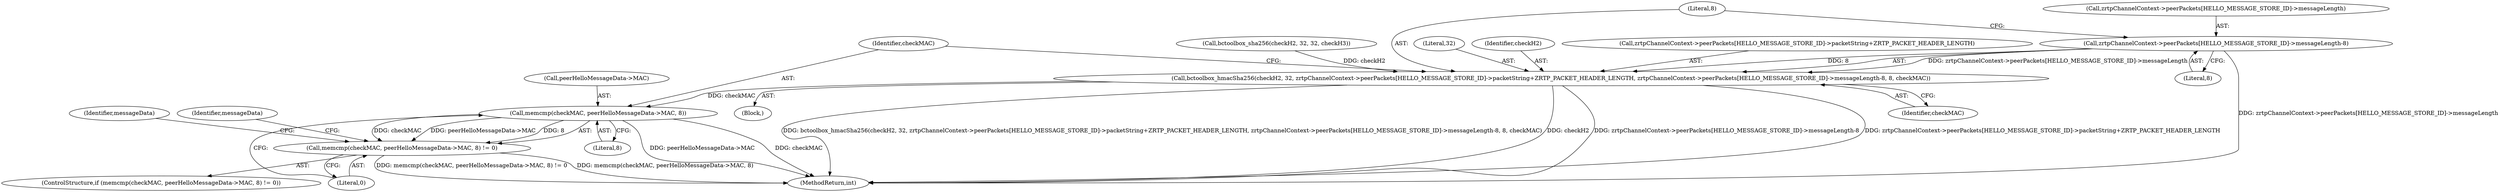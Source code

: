 digraph "0_bzrtp_bbb1e6e2f467ee4bd7b9a8c800e4f07343d7d99b@array" {
"1001635" [label="(Call,zrtpChannelContext->peerPackets[HELLO_MESSAGE_STORE_ID]->messageLength-8)"];
"1001623" [label="(Call,bctoolbox_hmacSha256(checkH2, 32, zrtpChannelContext->peerPackets[HELLO_MESSAGE_STORE_ID]->packetString+ZRTP_PACKET_HEADER_LENGTH, zrtpChannelContext->peerPackets[HELLO_MESSAGE_STORE_ID]->messageLength-8, 8, checkMAC))"];
"1001648" [label="(Call,memcmp(checkMAC, peerHelloMessageData->MAC, 8))"];
"1001647" [label="(Call,memcmp(checkMAC, peerHelloMessageData->MAC, 8) != 0)"];
"1001643" [label="(Literal,8)"];
"1001604" [label="(Call,bctoolbox_sha256(checkH2, 32, 32, checkH3))"];
"1001751" [label="(Identifier,messageData)"];
"1001635" [label="(Call,zrtpChannelContext->peerPackets[HELLO_MESSAGE_STORE_ID]->messageLength-8)"];
"1001623" [label="(Call,bctoolbox_hmacSha256(checkH2, 32, zrtpChannelContext->peerPackets[HELLO_MESSAGE_STORE_ID]->packetString+ZRTP_PACKET_HEADER_LENGTH, zrtpChannelContext->peerPackets[HELLO_MESSAGE_STORE_ID]->messageLength-8, 8, checkMAC))"];
"1001654" [label="(Literal,0)"];
"1001645" [label="(Identifier,checkMAC)"];
"1001644" [label="(Literal,8)"];
"1001625" [label="(Literal,32)"];
"1001648" [label="(Call,memcmp(checkMAC, peerHelloMessageData->MAC, 8))"];
"1001653" [label="(Literal,8)"];
"1001570" [label="(Block,)"];
"1001650" [label="(Call,peerHelloMessageData->MAC)"];
"1001624" [label="(Identifier,checkH2)"];
"1001646" [label="(ControlStructure,if (memcmp(checkMAC, peerHelloMessageData->MAC, 8) != 0))"];
"1001649" [label="(Identifier,checkMAC)"];
"1001647" [label="(Call,memcmp(checkMAC, peerHelloMessageData->MAC, 8) != 0)"];
"1001636" [label="(Call,zrtpChannelContext->peerPackets[HELLO_MESSAGE_STORE_ID]->messageLength)"];
"1001657" [label="(Identifier,messageData)"];
"1001966" [label="(MethodReturn,int)"];
"1001626" [label="(Call,zrtpChannelContext->peerPackets[HELLO_MESSAGE_STORE_ID]->packetString+ZRTP_PACKET_HEADER_LENGTH)"];
"1001635" -> "1001623"  [label="AST: "];
"1001635" -> "1001643"  [label="CFG: "];
"1001636" -> "1001635"  [label="AST: "];
"1001643" -> "1001635"  [label="AST: "];
"1001644" -> "1001635"  [label="CFG: "];
"1001635" -> "1001966"  [label="DDG: zrtpChannelContext->peerPackets[HELLO_MESSAGE_STORE_ID]->messageLength"];
"1001635" -> "1001623"  [label="DDG: zrtpChannelContext->peerPackets[HELLO_MESSAGE_STORE_ID]->messageLength"];
"1001635" -> "1001623"  [label="DDG: 8"];
"1001623" -> "1001570"  [label="AST: "];
"1001623" -> "1001645"  [label="CFG: "];
"1001624" -> "1001623"  [label="AST: "];
"1001625" -> "1001623"  [label="AST: "];
"1001626" -> "1001623"  [label="AST: "];
"1001644" -> "1001623"  [label="AST: "];
"1001645" -> "1001623"  [label="AST: "];
"1001649" -> "1001623"  [label="CFG: "];
"1001623" -> "1001966"  [label="DDG: bctoolbox_hmacSha256(checkH2, 32, zrtpChannelContext->peerPackets[HELLO_MESSAGE_STORE_ID]->packetString+ZRTP_PACKET_HEADER_LENGTH, zrtpChannelContext->peerPackets[HELLO_MESSAGE_STORE_ID]->messageLength-8, 8, checkMAC)"];
"1001623" -> "1001966"  [label="DDG: checkH2"];
"1001623" -> "1001966"  [label="DDG: zrtpChannelContext->peerPackets[HELLO_MESSAGE_STORE_ID]->messageLength-8"];
"1001623" -> "1001966"  [label="DDG: zrtpChannelContext->peerPackets[HELLO_MESSAGE_STORE_ID]->packetString+ZRTP_PACKET_HEADER_LENGTH"];
"1001604" -> "1001623"  [label="DDG: checkH2"];
"1001623" -> "1001648"  [label="DDG: checkMAC"];
"1001648" -> "1001647"  [label="AST: "];
"1001648" -> "1001653"  [label="CFG: "];
"1001649" -> "1001648"  [label="AST: "];
"1001650" -> "1001648"  [label="AST: "];
"1001653" -> "1001648"  [label="AST: "];
"1001654" -> "1001648"  [label="CFG: "];
"1001648" -> "1001966"  [label="DDG: checkMAC"];
"1001648" -> "1001966"  [label="DDG: peerHelloMessageData->MAC"];
"1001648" -> "1001647"  [label="DDG: checkMAC"];
"1001648" -> "1001647"  [label="DDG: peerHelloMessageData->MAC"];
"1001648" -> "1001647"  [label="DDG: 8"];
"1001647" -> "1001646"  [label="AST: "];
"1001647" -> "1001654"  [label="CFG: "];
"1001654" -> "1001647"  [label="AST: "];
"1001657" -> "1001647"  [label="CFG: "];
"1001751" -> "1001647"  [label="CFG: "];
"1001647" -> "1001966"  [label="DDG: memcmp(checkMAC, peerHelloMessageData->MAC, 8) != 0"];
"1001647" -> "1001966"  [label="DDG: memcmp(checkMAC, peerHelloMessageData->MAC, 8)"];
}
